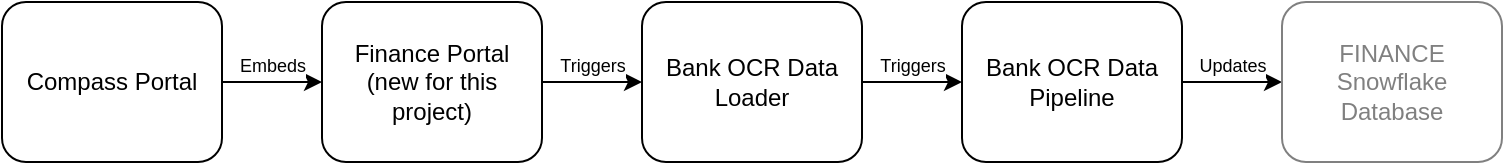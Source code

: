 <mxfile version="24.4.7" type="github">
  <diagram name="Page-1" id="w_HAns771PBYKvi4xScE">
    <mxGraphModel dx="2249" dy="1263" grid="1" gridSize="10" guides="1" tooltips="1" connect="1" arrows="1" fold="1" page="1" pageScale="1" pageWidth="850" pageHeight="1100" math="0" shadow="0">
      <root>
        <mxCell id="0" />
        <mxCell id="1" parent="0" />
        <mxCell id="HZw4Jho7LLEHb-JY-HUG-7" value="Embeds" style="edgeStyle=orthogonalEdgeStyle;rounded=0;orthogonalLoop=1;jettySize=auto;html=1;fontSize=9;labelPosition=center;verticalLabelPosition=top;align=center;verticalAlign=bottom;" edge="1" parent="1" source="HZw4Jho7LLEHb-JY-HUG-1" target="HZw4Jho7LLEHb-JY-HUG-2">
          <mxGeometry relative="1" as="geometry" />
        </mxCell>
        <mxCell id="HZw4Jho7LLEHb-JY-HUG-1" value="Compass Portal" style="rounded=1;whiteSpace=wrap;html=1;" vertex="1" parent="1">
          <mxGeometry x="40" y="40" width="110" height="80" as="geometry" />
        </mxCell>
        <mxCell id="HZw4Jho7LLEHb-JY-HUG-8" value="Triggers" style="edgeStyle=orthogonalEdgeStyle;rounded=0;orthogonalLoop=1;jettySize=auto;html=1;fontSize=9;labelPosition=center;verticalLabelPosition=top;align=center;verticalAlign=bottom;" edge="1" parent="1" source="HZw4Jho7LLEHb-JY-HUG-2" target="HZw4Jho7LLEHb-JY-HUG-3">
          <mxGeometry relative="1" as="geometry" />
        </mxCell>
        <mxCell id="HZw4Jho7LLEHb-JY-HUG-2" value="Finance Portal&lt;br&gt;(new for this project)" style="rounded=1;whiteSpace=wrap;html=1;" vertex="1" parent="1">
          <mxGeometry x="200" y="40" width="110" height="80" as="geometry" />
        </mxCell>
        <mxCell id="HZw4Jho7LLEHb-JY-HUG-9" value="Triggers" style="edgeStyle=orthogonalEdgeStyle;rounded=0;orthogonalLoop=1;jettySize=auto;html=1;fontSize=9;labelPosition=center;verticalLabelPosition=top;align=center;verticalAlign=bottom;" edge="1" parent="1" source="HZw4Jho7LLEHb-JY-HUG-3" target="HZw4Jho7LLEHb-JY-HUG-4">
          <mxGeometry relative="1" as="geometry" />
        </mxCell>
        <mxCell id="HZw4Jho7LLEHb-JY-HUG-3" value="Bank OCR Data Loader" style="rounded=1;whiteSpace=wrap;html=1;" vertex="1" parent="1">
          <mxGeometry x="360" y="40" width="110" height="80" as="geometry" />
        </mxCell>
        <mxCell id="HZw4Jho7LLEHb-JY-HUG-10" value="Updates" style="edgeStyle=orthogonalEdgeStyle;rounded=0;orthogonalLoop=1;jettySize=auto;html=1;fontSize=9;labelPosition=center;verticalLabelPosition=top;align=center;verticalAlign=bottom;" edge="1" parent="1" source="HZw4Jho7LLEHb-JY-HUG-4" target="HZw4Jho7LLEHb-JY-HUG-5">
          <mxGeometry relative="1" as="geometry" />
        </mxCell>
        <mxCell id="HZw4Jho7LLEHb-JY-HUG-4" value="Bank OCR Data Pipeline" style="rounded=1;whiteSpace=wrap;html=1;" vertex="1" parent="1">
          <mxGeometry x="520" y="40" width="110" height="80" as="geometry" />
        </mxCell>
        <mxCell id="HZw4Jho7LLEHb-JY-HUG-5" value="FINANCE Snowflake Database" style="rounded=1;whiteSpace=wrap;html=1;strokeColor=#808080;fontColor=#808080;" vertex="1" parent="1">
          <mxGeometry x="680" y="40" width="110" height="80" as="geometry" />
        </mxCell>
      </root>
    </mxGraphModel>
  </diagram>
</mxfile>
